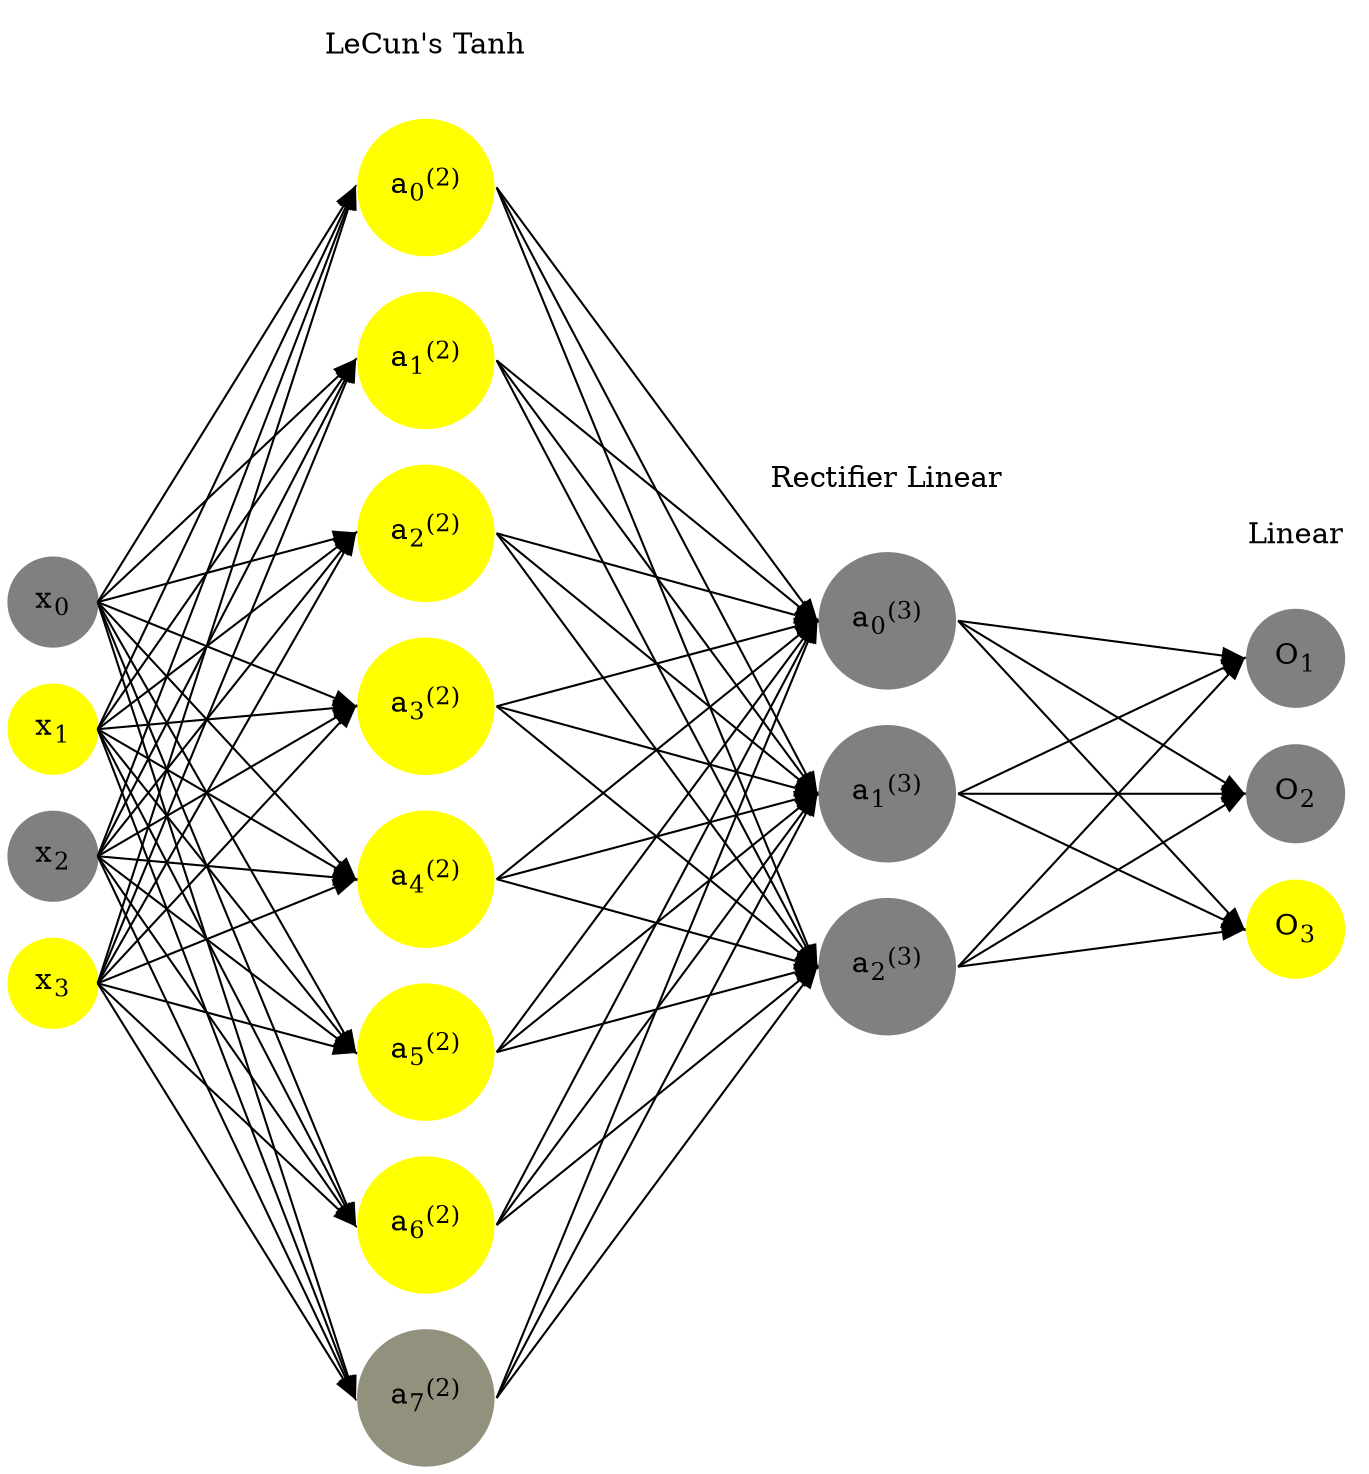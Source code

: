 digraph G {
	rankdir = LR;
	splines=false;
	edge[style=invis];
	ranksep= 1.4;
	{
	node [shape=circle, color="0.1667, 0.0, 0.5", style=filled, fillcolor="0.1667, 0.0, 0.5"];
	x0 [label=<x<sub>0</sub>>];
	}
	{
	node [shape=circle, color="0.1667, 1.0, 1.0", style=filled, fillcolor="0.1667, 1.0, 1.0"];
	x1 [label=<x<sub>1</sub>>];
	}
	{
	node [shape=circle, color="0.1667, 0.0, 0.5", style=filled, fillcolor="0.1667, 0.0, 0.5"];
	x2 [label=<x<sub>2</sub>>];
	}
	{
	node [shape=circle, color="0.1667, 1.0, 1.0", style=filled, fillcolor="0.1667, 1.0, 1.0"];
	x3 [label=<x<sub>3</sub>>];
	}
	{
	node [shape=circle, color="0.1667, 1.081773, 1.040887", style=filled, fillcolor="0.1667, 1.081773, 1.040887"];
	a02 [label=<a<sub>0</sub><sup>(2)</sup>>];
	}
	{
	node [shape=circle, color="0.1667, 1.085978, 1.042989", style=filled, fillcolor="0.1667, 1.085978, 1.042989"];
	a12 [label=<a<sub>1</sub><sup>(2)</sup>>];
	}
	{
	node [shape=circle, color="0.1667, 1.196051, 1.098025", style=filled, fillcolor="0.1667, 1.196051, 1.098025"];
	a22 [label=<a<sub>2</sub><sup>(2)</sup>>];
	}
	{
	node [shape=circle, color="0.1667, 1.182212, 1.091106", style=filled, fillcolor="0.1667, 1.182212, 1.091106"];
	a32 [label=<a<sub>3</sub><sup>(2)</sup>>];
	}
	{
	node [shape=circle, color="0.1667, 1.692077, 1.346038", style=filled, fillcolor="0.1667, 1.692077, 1.346038"];
	a42 [label=<a<sub>4</sub><sup>(2)</sup>>];
	}
	{
	node [shape=circle, color="0.1667, 1.641980, 1.320990", style=filled, fillcolor="0.1667, 1.641980, 1.320990"];
	a52 [label=<a<sub>5</sub><sup>(2)</sup>>];
	}
	{
	node [shape=circle, color="0.1667, 1.510641, 1.255321", style=filled, fillcolor="0.1667, 1.510641, 1.255321"];
	a62 [label=<a<sub>6</sub><sup>(2)</sup>>];
	}
	{
	node [shape=circle, color="0.1667, 0.138189, 0.569095", style=filled, fillcolor="0.1667, 0.138189, 0.569095"];
	a72 [label=<a<sub>7</sub><sup>(2)</sup>>];
	}
	{
	node [shape=circle, color="0.1667, 0.000000, 0.500000", style=filled, fillcolor="0.1667, 0.000000, 0.500000"];
	a03 [label=<a<sub>0</sub><sup>(3)</sup>>];
	}
	{
	node [shape=circle, color="0.1667, 0.000000, 0.500000", style=filled, fillcolor="0.1667, 0.000000, 0.500000"];
	a13 [label=<a<sub>1</sub><sup>(3)</sup>>];
	}
	{
	node [shape=circle, color="0.1667, 0.000000, 0.500000", style=filled, fillcolor="0.1667, 0.000000, 0.500000"];
	a23 [label=<a<sub>2</sub><sup>(3)</sup>>];
	}
	{
	node [shape=circle, color="0.1667, 0.0, 0.5", style=filled, fillcolor="0.1667, 0.0, 0.5"];
	O1 [label=<O<sub>1</sub>>];
	}
	{
	node [shape=circle, color="0.1667, 0.0, 0.5", style=filled, fillcolor="0.1667, 0.0, 0.5"];
	O2 [label=<O<sub>2</sub>>];
	}
	{
	node [shape=circle, color="0.1667, 1.0, 1.0", style=filled, fillcolor="0.1667, 1.0, 1.0"];
	O3 [label=<O<sub>3</sub>>];
	}
	{
	rank=same;
	x0->x1->x2->x3;
	}
	{
	rank=same;
	a02->a12->a22->a32->a42->a52->a62->a72;
	}
	{
	rank=same;
	a03->a13->a23;
	}
	{
	rank=same;
	O1->O2->O3;
	}
	l1 [shape=plaintext,label="LeCun's Tanh"];
	l1->a02;
	{rank=same; l1;a02};
	l2 [shape=plaintext,label="Rectifier Linear"];
	l2->a03;
	{rank=same; l2;a03};
	l3 [shape=plaintext,label="Linear"];
	l3->O1;
	{rank=same; l3;O1};
edge[style=solid, tailport=e, headport=w];
	{x0;x1;x2;x3} -> {a02;a12;a22;a32;a42;a52;a62;a72};
	{a02;a12;a22;a32;a42;a52;a62;a72} -> {a03;a13;a23};
	{a03;a13;a23} -> {O1,O2,O3};
}